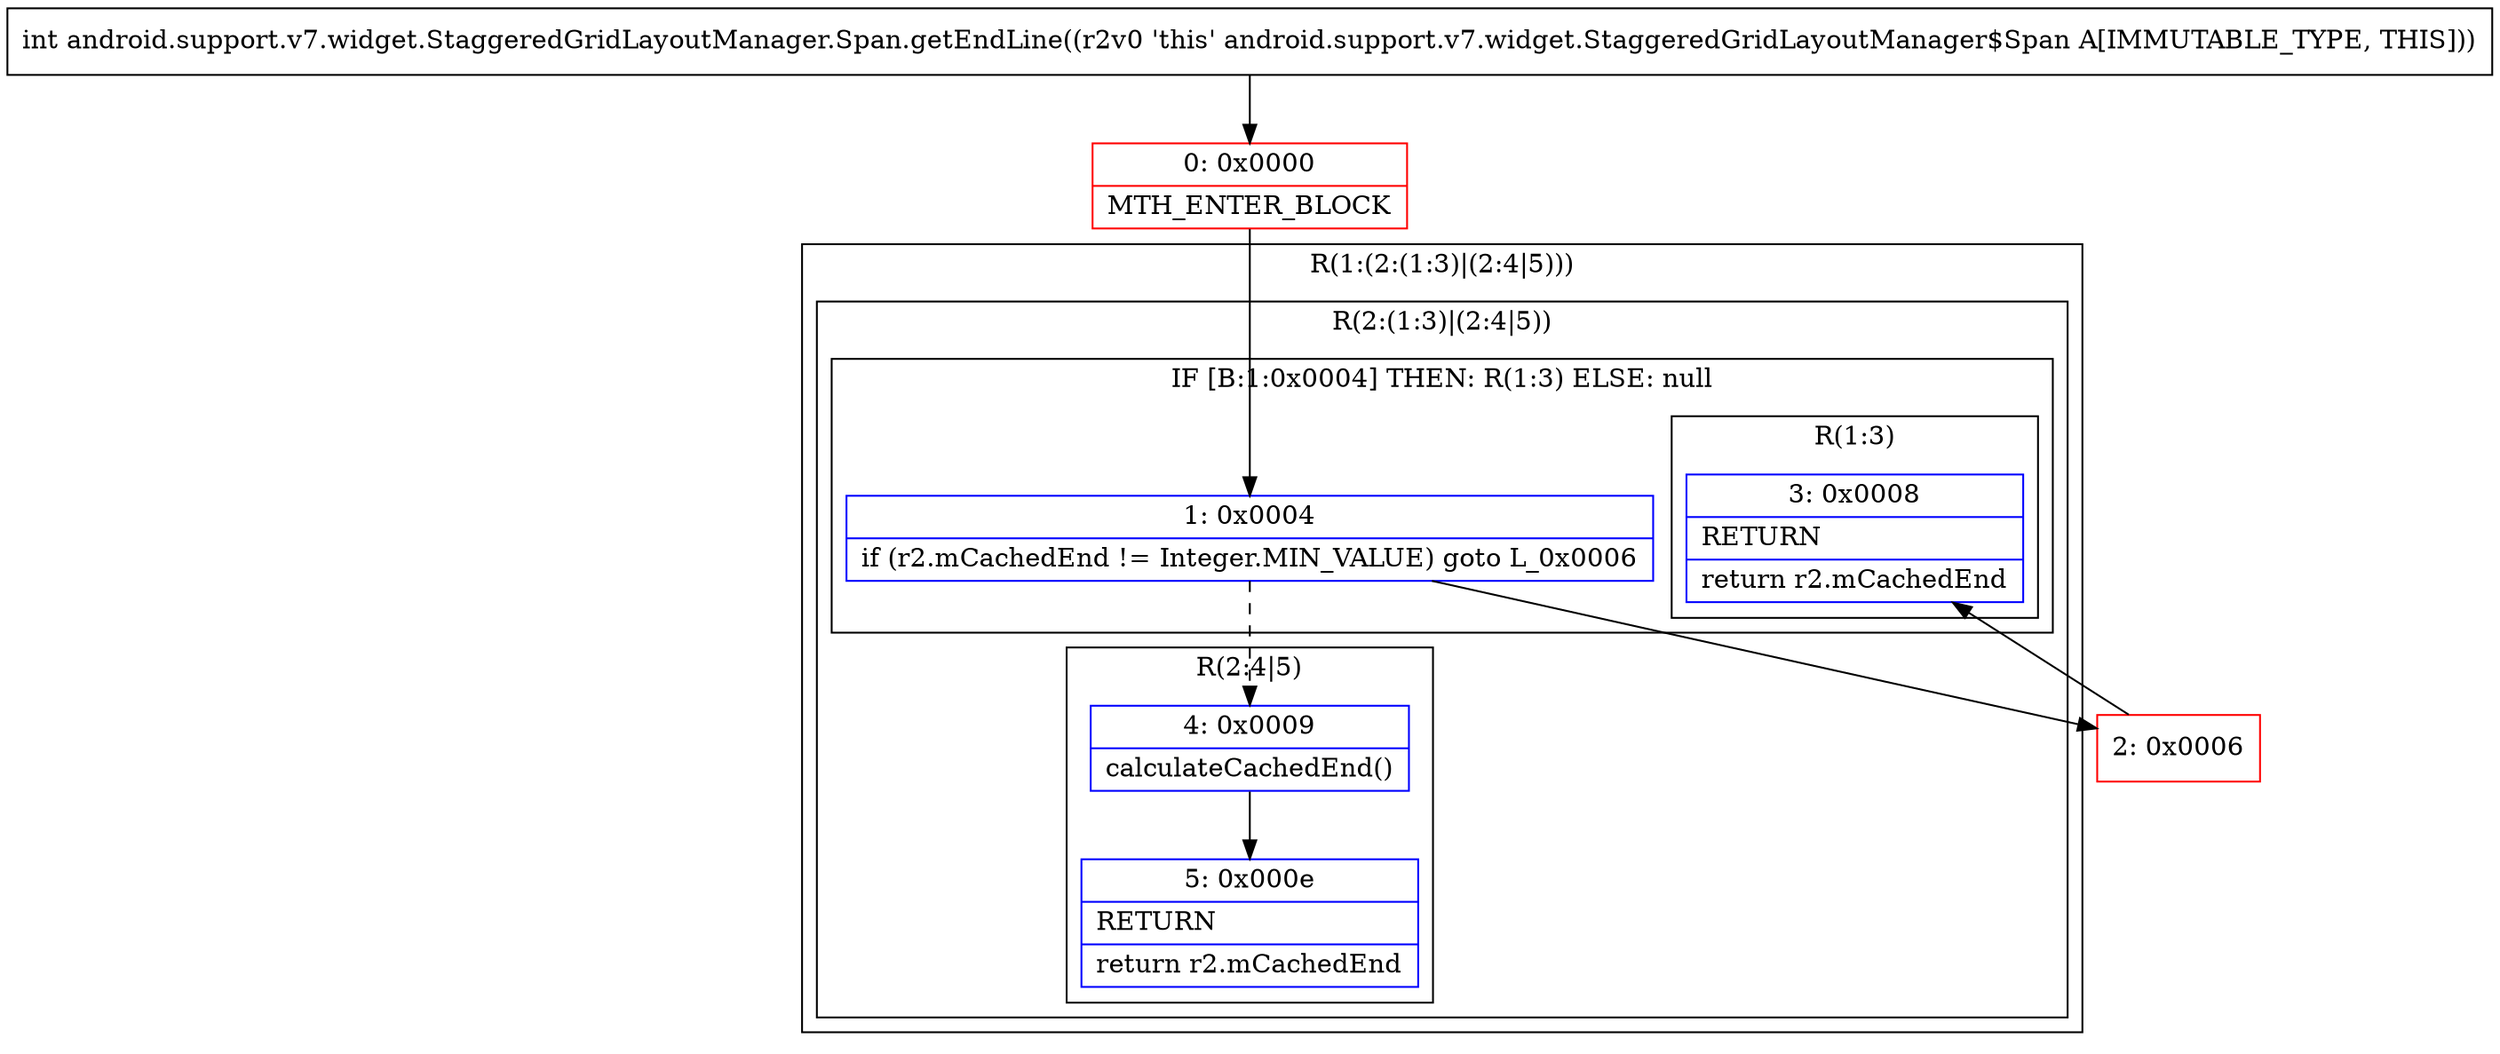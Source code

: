digraph "CFG forandroid.support.v7.widget.StaggeredGridLayoutManager.Span.getEndLine()I" {
subgraph cluster_Region_1723830590 {
label = "R(1:(2:(1:3)|(2:4|5)))";
node [shape=record,color=blue];
subgraph cluster_Region_760465141 {
label = "R(2:(1:3)|(2:4|5))";
node [shape=record,color=blue];
subgraph cluster_IfRegion_609994376 {
label = "IF [B:1:0x0004] THEN: R(1:3) ELSE: null";
node [shape=record,color=blue];
Node_1 [shape=record,label="{1\:\ 0x0004|if (r2.mCachedEnd != Integer.MIN_VALUE) goto L_0x0006\l}"];
subgraph cluster_Region_177020276 {
label = "R(1:3)";
node [shape=record,color=blue];
Node_3 [shape=record,label="{3\:\ 0x0008|RETURN\l|return r2.mCachedEnd\l}"];
}
}
subgraph cluster_Region_270621562 {
label = "R(2:4|5)";
node [shape=record,color=blue];
Node_4 [shape=record,label="{4\:\ 0x0009|calculateCachedEnd()\l}"];
Node_5 [shape=record,label="{5\:\ 0x000e|RETURN\l|return r2.mCachedEnd\l}"];
}
}
}
Node_0 [shape=record,color=red,label="{0\:\ 0x0000|MTH_ENTER_BLOCK\l}"];
Node_2 [shape=record,color=red,label="{2\:\ 0x0006}"];
MethodNode[shape=record,label="{int android.support.v7.widget.StaggeredGridLayoutManager.Span.getEndLine((r2v0 'this' android.support.v7.widget.StaggeredGridLayoutManager$Span A[IMMUTABLE_TYPE, THIS])) }"];
MethodNode -> Node_0;
Node_1 -> Node_2;
Node_1 -> Node_4[style=dashed];
Node_4 -> Node_5;
Node_0 -> Node_1;
Node_2 -> Node_3;
}

